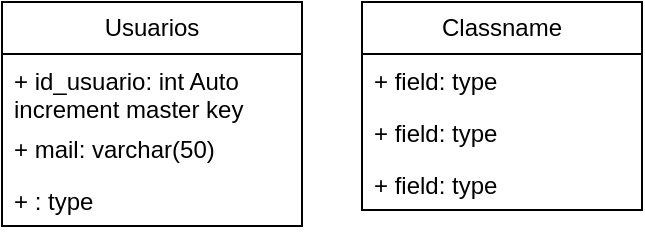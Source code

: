 <mxfile version="21.6.8" type="device">
  <diagram name="Página-1" id="KL7hros_8gFtWswWTued">
    <mxGraphModel dx="1816" dy="581" grid="1" gridSize="10" guides="1" tooltips="1" connect="1" arrows="1" fold="1" page="1" pageScale="1" pageWidth="827" pageHeight="1169" math="0" shadow="0">
      <root>
        <mxCell id="0" />
        <mxCell id="1" parent="0" />
        <mxCell id="4Juu3MWesEWuTdo3Fc_6-1" value="Usuarios" style="swimlane;fontStyle=0;childLayout=stackLayout;horizontal=1;startSize=26;fillColor=none;horizontalStack=0;resizeParent=1;resizeParentMax=0;resizeLast=0;collapsible=1;marginBottom=0;whiteSpace=wrap;html=1;" vertex="1" parent="1">
          <mxGeometry x="-770" y="40" width="150" height="112" as="geometry" />
        </mxCell>
        <mxCell id="4Juu3MWesEWuTdo3Fc_6-2" value="+ id_usuario: int Auto increment master key" style="text;strokeColor=none;fillColor=none;align=left;verticalAlign=top;spacingLeft=4;spacingRight=4;overflow=hidden;rotatable=0;points=[[0,0.5],[1,0.5]];portConstraint=eastwest;whiteSpace=wrap;html=1;" vertex="1" parent="4Juu3MWesEWuTdo3Fc_6-1">
          <mxGeometry y="26" width="150" height="34" as="geometry" />
        </mxCell>
        <mxCell id="4Juu3MWesEWuTdo3Fc_6-3" value="+ mail: varchar(50)" style="text;strokeColor=none;fillColor=none;align=left;verticalAlign=top;spacingLeft=4;spacingRight=4;overflow=hidden;rotatable=0;points=[[0,0.5],[1,0.5]];portConstraint=eastwest;whiteSpace=wrap;html=1;" vertex="1" parent="4Juu3MWesEWuTdo3Fc_6-1">
          <mxGeometry y="60" width="150" height="26" as="geometry" />
        </mxCell>
        <mxCell id="4Juu3MWesEWuTdo3Fc_6-4" value="+ : type" style="text;strokeColor=none;fillColor=none;align=left;verticalAlign=top;spacingLeft=4;spacingRight=4;overflow=hidden;rotatable=0;points=[[0,0.5],[1,0.5]];portConstraint=eastwest;whiteSpace=wrap;html=1;" vertex="1" parent="4Juu3MWesEWuTdo3Fc_6-1">
          <mxGeometry y="86" width="150" height="26" as="geometry" />
        </mxCell>
        <mxCell id="4Juu3MWesEWuTdo3Fc_6-9" value="Classname" style="swimlane;fontStyle=0;childLayout=stackLayout;horizontal=1;startSize=26;fillColor=none;horizontalStack=0;resizeParent=1;resizeParentMax=0;resizeLast=0;collapsible=1;marginBottom=0;whiteSpace=wrap;html=1;" vertex="1" parent="1">
          <mxGeometry x="-590" y="40" width="140" height="104" as="geometry" />
        </mxCell>
        <mxCell id="4Juu3MWesEWuTdo3Fc_6-10" value="+ field: type" style="text;strokeColor=none;fillColor=none;align=left;verticalAlign=top;spacingLeft=4;spacingRight=4;overflow=hidden;rotatable=0;points=[[0,0.5],[1,0.5]];portConstraint=eastwest;whiteSpace=wrap;html=1;" vertex="1" parent="4Juu3MWesEWuTdo3Fc_6-9">
          <mxGeometry y="26" width="140" height="26" as="geometry" />
        </mxCell>
        <mxCell id="4Juu3MWesEWuTdo3Fc_6-11" value="+ field: type" style="text;strokeColor=none;fillColor=none;align=left;verticalAlign=top;spacingLeft=4;spacingRight=4;overflow=hidden;rotatable=0;points=[[0,0.5],[1,0.5]];portConstraint=eastwest;whiteSpace=wrap;html=1;" vertex="1" parent="4Juu3MWesEWuTdo3Fc_6-9">
          <mxGeometry y="52" width="140" height="26" as="geometry" />
        </mxCell>
        <mxCell id="4Juu3MWesEWuTdo3Fc_6-12" value="+ field: type" style="text;strokeColor=none;fillColor=none;align=left;verticalAlign=top;spacingLeft=4;spacingRight=4;overflow=hidden;rotatable=0;points=[[0,0.5],[1,0.5]];portConstraint=eastwest;whiteSpace=wrap;html=1;" vertex="1" parent="4Juu3MWesEWuTdo3Fc_6-9">
          <mxGeometry y="78" width="140" height="26" as="geometry" />
        </mxCell>
      </root>
    </mxGraphModel>
  </diagram>
</mxfile>
